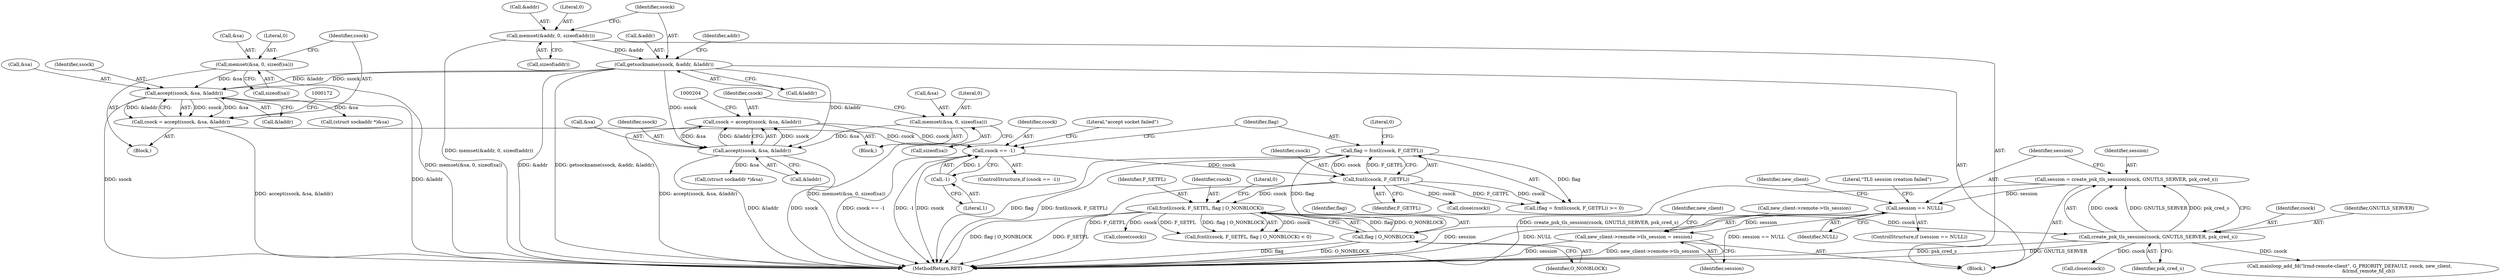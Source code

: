 digraph "0_pacemaker_5ec24a2642bd0854b884d1a9b51d12371373b410_0@pointer" {
"1000262" [label="(Call,session == NULL)"];
"1000255" [label="(Call,session = create_psk_tls_session(csock, GNUTLS_SERVER, psk_cred_s))"];
"1000257" [label="(Call,create_psk_tls_session(csock, GNUTLS_SERVER, psk_cred_s))"];
"1000233" [label="(Call,fcntl(csock, F_SETFL, flag | O_NONBLOCK))"];
"1000226" [label="(Call,fcntl(csock, F_GETFL))"];
"1000213" [label="(Call,csock == -1)"];
"1000194" [label="(Call,csock = accept(ssock, &sa, &laddr))"];
"1000196" [label="(Call,accept(ssock, &sa, &laddr))"];
"1000137" [label="(Call,getsockname(ssock, &addr, &laddr))"];
"1000131" [label="(Call,memset(&addr, 0, sizeof(addr)))"];
"1000188" [label="(Call,memset(&sa, 0, sizeof(sa)))"];
"1000162" [label="(Call,csock = accept(ssock, &sa, &laddr))"];
"1000164" [label="(Call,accept(ssock, &sa, &laddr))"];
"1000156" [label="(Call,memset(&sa, 0, sizeof(sa)))"];
"1000215" [label="(Call,-1)"];
"1000236" [label="(Call,flag | O_NONBLOCK)"];
"1000224" [label="(Call,flag = fcntl(csock, F_GETFL))"];
"1000291" [label="(Call,new_client->remote->tls_session = session)"];
"1000137" [label="(Call,getsockname(ssock, &addr, &laddr))"];
"1000234" [label="(Identifier,csock)"];
"1000238" [label="(Identifier,O_NONBLOCK)"];
"1000261" [label="(ControlStructure,if (session == NULL))"];
"1000227" [label="(Identifier,csock)"];
"1000214" [label="(Identifier,csock)"];
"1000141" [label="(Call,&laddr)"];
"1000149" [label="(Block,)"];
"1000258" [label="(Identifier,csock)"];
"1000171" [label="(Call,(struct sockaddr *)&sa)"];
"1000162" [label="(Call,csock = accept(ssock, &sa, &laddr))"];
"1000146" [label="(Identifier,addr)"];
"1000160" [label="(Call,sizeof(sa))"];
"1000273" [label="(Identifier,new_client)"];
"1000291" [label="(Call,new_client->remote->tls_session = session)"];
"1000268" [label="(Call,close(csock))"];
"1000219" [label="(Literal,\"accept socket failed\")"];
"1000198" [label="(Call,&sa)"];
"1000213" [label="(Call,csock == -1)"];
"1000156" [label="(Call,memset(&sa, 0, sizeof(sa)))"];
"1000165" [label="(Identifier,ssock)"];
"1000197" [label="(Identifier,ssock)"];
"1000164" [label="(Call,accept(ssock, &sa, &laddr))"];
"1000224" [label="(Call,flag = fcntl(csock, F_GETFL))"];
"1000233" [label="(Call,fcntl(csock, F_SETFL, flag | O_NONBLOCK))"];
"1000229" [label="(Literal,0)"];
"1000189" [label="(Call,&sa)"];
"1000232" [label="(Call,fcntl(csock, F_SETFL, flag | O_NONBLOCK) < 0)"];
"1000192" [label="(Call,sizeof(sa))"];
"1000195" [label="(Identifier,csock)"];
"1000342" [label="(MethodReturn,RET)"];
"1000243" [label="(Call,close(csock))"];
"1000212" [label="(ControlStructure,if (csock == -1))"];
"1000194" [label="(Call,csock = accept(ssock, &sa, &laddr))"];
"1000223" [label="(Call,(flag = fcntl(csock, F_GETFL)) >= 0)"];
"1000157" [label="(Call,&sa)"];
"1000300" [label="(Identifier,new_client)"];
"1000139" [label="(Call,&addr)"];
"1000292" [label="(Call,new_client->remote->tls_session)"];
"1000216" [label="(Literal,1)"];
"1000228" [label="(Identifier,F_GETFL)"];
"1000159" [label="(Literal,0)"];
"1000257" [label="(Call,create_psk_tls_session(csock, GNUTLS_SERVER, psk_cred_s))"];
"1000262" [label="(Call,session == NULL)"];
"1000255" [label="(Call,session = create_psk_tls_session(csock, GNUTLS_SERVER, psk_cred_s))"];
"1000264" [label="(Identifier,NULL)"];
"1000163" [label="(Identifier,csock)"];
"1000260" [label="(Identifier,psk_cred_s)"];
"1000131" [label="(Call,memset(&addr, 0, sizeof(addr)))"];
"1000191" [label="(Literal,0)"];
"1000132" [label="(Call,&addr)"];
"1000168" [label="(Call,&laddr)"];
"1000166" [label="(Call,&sa)"];
"1000104" [label="(Block,)"];
"1000188" [label="(Call,memset(&sa, 0, sizeof(sa)))"];
"1000297" [label="(Identifier,session)"];
"1000200" [label="(Call,&laddr)"];
"1000267" [label="(Literal,\"TLS session creation failed\")"];
"1000263" [label="(Identifier,session)"];
"1000138" [label="(Identifier,ssock)"];
"1000256" [label="(Identifier,session)"];
"1000259" [label="(Identifier,GNUTLS_SERVER)"];
"1000226" [label="(Call,fcntl(csock, F_GETFL))"];
"1000225" [label="(Identifier,flag)"];
"1000134" [label="(Literal,0)"];
"1000237" [label="(Identifier,flag)"];
"1000236" [label="(Call,flag | O_NONBLOCK)"];
"1000215" [label="(Call,-1)"];
"1000135" [label="(Call,sizeof(addr))"];
"1000239" [label="(Literal,0)"];
"1000235" [label="(Identifier,F_SETFL)"];
"1000325" [label="(Call,mainloop_add_fd(\"lrmd-remote-client\", G_PRIORITY_DEFAULT, csock, new_client,\n                         &lrmd_remote_fd_cb))"];
"1000251" [label="(Call,close(csock))"];
"1000181" [label="(Block,)"];
"1000196" [label="(Call,accept(ssock, &sa, &laddr))"];
"1000203" [label="(Call,(struct sockaddr *)&sa)"];
"1000262" -> "1000261"  [label="AST: "];
"1000262" -> "1000264"  [label="CFG: "];
"1000263" -> "1000262"  [label="AST: "];
"1000264" -> "1000262"  [label="AST: "];
"1000267" -> "1000262"  [label="CFG: "];
"1000273" -> "1000262"  [label="CFG: "];
"1000262" -> "1000342"  [label="DDG: session"];
"1000262" -> "1000342"  [label="DDG: NULL"];
"1000262" -> "1000342"  [label="DDG: session == NULL"];
"1000255" -> "1000262"  [label="DDG: session"];
"1000262" -> "1000291"  [label="DDG: session"];
"1000255" -> "1000104"  [label="AST: "];
"1000255" -> "1000257"  [label="CFG: "];
"1000256" -> "1000255"  [label="AST: "];
"1000257" -> "1000255"  [label="AST: "];
"1000263" -> "1000255"  [label="CFG: "];
"1000255" -> "1000342"  [label="DDG: create_psk_tls_session(csock, GNUTLS_SERVER, psk_cred_s)"];
"1000257" -> "1000255"  [label="DDG: csock"];
"1000257" -> "1000255"  [label="DDG: GNUTLS_SERVER"];
"1000257" -> "1000255"  [label="DDG: psk_cred_s"];
"1000257" -> "1000260"  [label="CFG: "];
"1000258" -> "1000257"  [label="AST: "];
"1000259" -> "1000257"  [label="AST: "];
"1000260" -> "1000257"  [label="AST: "];
"1000257" -> "1000342"  [label="DDG: GNUTLS_SERVER"];
"1000257" -> "1000342"  [label="DDG: psk_cred_s"];
"1000233" -> "1000257"  [label="DDG: csock"];
"1000257" -> "1000268"  [label="DDG: csock"];
"1000257" -> "1000325"  [label="DDG: csock"];
"1000233" -> "1000232"  [label="AST: "];
"1000233" -> "1000236"  [label="CFG: "];
"1000234" -> "1000233"  [label="AST: "];
"1000235" -> "1000233"  [label="AST: "];
"1000236" -> "1000233"  [label="AST: "];
"1000239" -> "1000233"  [label="CFG: "];
"1000233" -> "1000342"  [label="DDG: flag | O_NONBLOCK"];
"1000233" -> "1000342"  [label="DDG: F_SETFL"];
"1000233" -> "1000232"  [label="DDG: csock"];
"1000233" -> "1000232"  [label="DDG: F_SETFL"];
"1000233" -> "1000232"  [label="DDG: flag | O_NONBLOCK"];
"1000226" -> "1000233"  [label="DDG: csock"];
"1000236" -> "1000233"  [label="DDG: flag"];
"1000236" -> "1000233"  [label="DDG: O_NONBLOCK"];
"1000233" -> "1000243"  [label="DDG: csock"];
"1000226" -> "1000224"  [label="AST: "];
"1000226" -> "1000228"  [label="CFG: "];
"1000227" -> "1000226"  [label="AST: "];
"1000228" -> "1000226"  [label="AST: "];
"1000224" -> "1000226"  [label="CFG: "];
"1000226" -> "1000342"  [label="DDG: F_GETFL"];
"1000226" -> "1000223"  [label="DDG: csock"];
"1000226" -> "1000223"  [label="DDG: F_GETFL"];
"1000226" -> "1000224"  [label="DDG: csock"];
"1000226" -> "1000224"  [label="DDG: F_GETFL"];
"1000213" -> "1000226"  [label="DDG: csock"];
"1000226" -> "1000251"  [label="DDG: csock"];
"1000213" -> "1000212"  [label="AST: "];
"1000213" -> "1000215"  [label="CFG: "];
"1000214" -> "1000213"  [label="AST: "];
"1000215" -> "1000213"  [label="AST: "];
"1000219" -> "1000213"  [label="CFG: "];
"1000225" -> "1000213"  [label="CFG: "];
"1000213" -> "1000342"  [label="DDG: csock"];
"1000213" -> "1000342"  [label="DDG: csock == -1"];
"1000213" -> "1000342"  [label="DDG: -1"];
"1000194" -> "1000213"  [label="DDG: csock"];
"1000162" -> "1000213"  [label="DDG: csock"];
"1000215" -> "1000213"  [label="DDG: 1"];
"1000194" -> "1000181"  [label="AST: "];
"1000194" -> "1000196"  [label="CFG: "];
"1000195" -> "1000194"  [label="AST: "];
"1000196" -> "1000194"  [label="AST: "];
"1000204" -> "1000194"  [label="CFG: "];
"1000194" -> "1000342"  [label="DDG: accept(ssock, &sa, &laddr)"];
"1000196" -> "1000194"  [label="DDG: ssock"];
"1000196" -> "1000194"  [label="DDG: &sa"];
"1000196" -> "1000194"  [label="DDG: &laddr"];
"1000196" -> "1000200"  [label="CFG: "];
"1000197" -> "1000196"  [label="AST: "];
"1000198" -> "1000196"  [label="AST: "];
"1000200" -> "1000196"  [label="AST: "];
"1000196" -> "1000342"  [label="DDG: &laddr"];
"1000196" -> "1000342"  [label="DDG: ssock"];
"1000137" -> "1000196"  [label="DDG: ssock"];
"1000137" -> "1000196"  [label="DDG: &laddr"];
"1000188" -> "1000196"  [label="DDG: &sa"];
"1000196" -> "1000203"  [label="DDG: &sa"];
"1000137" -> "1000104"  [label="AST: "];
"1000137" -> "1000141"  [label="CFG: "];
"1000138" -> "1000137"  [label="AST: "];
"1000139" -> "1000137"  [label="AST: "];
"1000141" -> "1000137"  [label="AST: "];
"1000146" -> "1000137"  [label="CFG: "];
"1000137" -> "1000342"  [label="DDG: &addr"];
"1000137" -> "1000342"  [label="DDG: getsockname(ssock, &addr, &laddr)"];
"1000131" -> "1000137"  [label="DDG: &addr"];
"1000137" -> "1000164"  [label="DDG: ssock"];
"1000137" -> "1000164"  [label="DDG: &laddr"];
"1000131" -> "1000104"  [label="AST: "];
"1000131" -> "1000135"  [label="CFG: "];
"1000132" -> "1000131"  [label="AST: "];
"1000134" -> "1000131"  [label="AST: "];
"1000135" -> "1000131"  [label="AST: "];
"1000138" -> "1000131"  [label="CFG: "];
"1000131" -> "1000342"  [label="DDG: memset(&addr, 0, sizeof(addr))"];
"1000188" -> "1000181"  [label="AST: "];
"1000188" -> "1000192"  [label="CFG: "];
"1000189" -> "1000188"  [label="AST: "];
"1000191" -> "1000188"  [label="AST: "];
"1000192" -> "1000188"  [label="AST: "];
"1000195" -> "1000188"  [label="CFG: "];
"1000188" -> "1000342"  [label="DDG: memset(&sa, 0, sizeof(sa))"];
"1000162" -> "1000149"  [label="AST: "];
"1000162" -> "1000164"  [label="CFG: "];
"1000163" -> "1000162"  [label="AST: "];
"1000164" -> "1000162"  [label="AST: "];
"1000172" -> "1000162"  [label="CFG: "];
"1000162" -> "1000342"  [label="DDG: accept(ssock, &sa, &laddr)"];
"1000164" -> "1000162"  [label="DDG: ssock"];
"1000164" -> "1000162"  [label="DDG: &sa"];
"1000164" -> "1000162"  [label="DDG: &laddr"];
"1000164" -> "1000168"  [label="CFG: "];
"1000165" -> "1000164"  [label="AST: "];
"1000166" -> "1000164"  [label="AST: "];
"1000168" -> "1000164"  [label="AST: "];
"1000164" -> "1000342"  [label="DDG: &laddr"];
"1000164" -> "1000342"  [label="DDG: ssock"];
"1000156" -> "1000164"  [label="DDG: &sa"];
"1000164" -> "1000171"  [label="DDG: &sa"];
"1000156" -> "1000149"  [label="AST: "];
"1000156" -> "1000160"  [label="CFG: "];
"1000157" -> "1000156"  [label="AST: "];
"1000159" -> "1000156"  [label="AST: "];
"1000160" -> "1000156"  [label="AST: "];
"1000163" -> "1000156"  [label="CFG: "];
"1000156" -> "1000342"  [label="DDG: memset(&sa, 0, sizeof(sa))"];
"1000215" -> "1000216"  [label="CFG: "];
"1000216" -> "1000215"  [label="AST: "];
"1000236" -> "1000238"  [label="CFG: "];
"1000237" -> "1000236"  [label="AST: "];
"1000238" -> "1000236"  [label="AST: "];
"1000236" -> "1000342"  [label="DDG: flag"];
"1000236" -> "1000342"  [label="DDG: O_NONBLOCK"];
"1000224" -> "1000236"  [label="DDG: flag"];
"1000224" -> "1000223"  [label="AST: "];
"1000225" -> "1000224"  [label="AST: "];
"1000229" -> "1000224"  [label="CFG: "];
"1000224" -> "1000342"  [label="DDG: flag"];
"1000224" -> "1000342"  [label="DDG: fcntl(csock, F_GETFL)"];
"1000224" -> "1000223"  [label="DDG: flag"];
"1000291" -> "1000104"  [label="AST: "];
"1000291" -> "1000297"  [label="CFG: "];
"1000292" -> "1000291"  [label="AST: "];
"1000297" -> "1000291"  [label="AST: "];
"1000300" -> "1000291"  [label="CFG: "];
"1000291" -> "1000342"  [label="DDG: new_client->remote->tls_session"];
"1000291" -> "1000342"  [label="DDG: session"];
}

